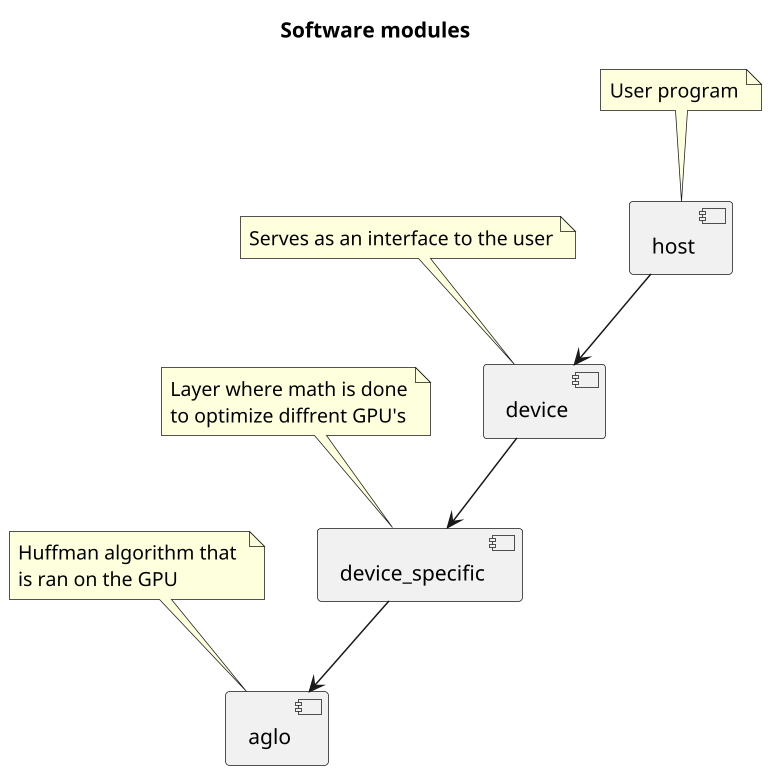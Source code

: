 @startuml software_modules

scale 1.5
title Software modules

[host]
note top
User program
end note

[host] --> [device]
note top
Serves as an interface to the user
end note


[device] --> [device_specific]
note top
Layer where math is done
to optimize diffrent GPU's
end note

[device_specific] --> [aglo]
note top
Huffman algorithm that 
is ran on the GPU
end note

@enduml
